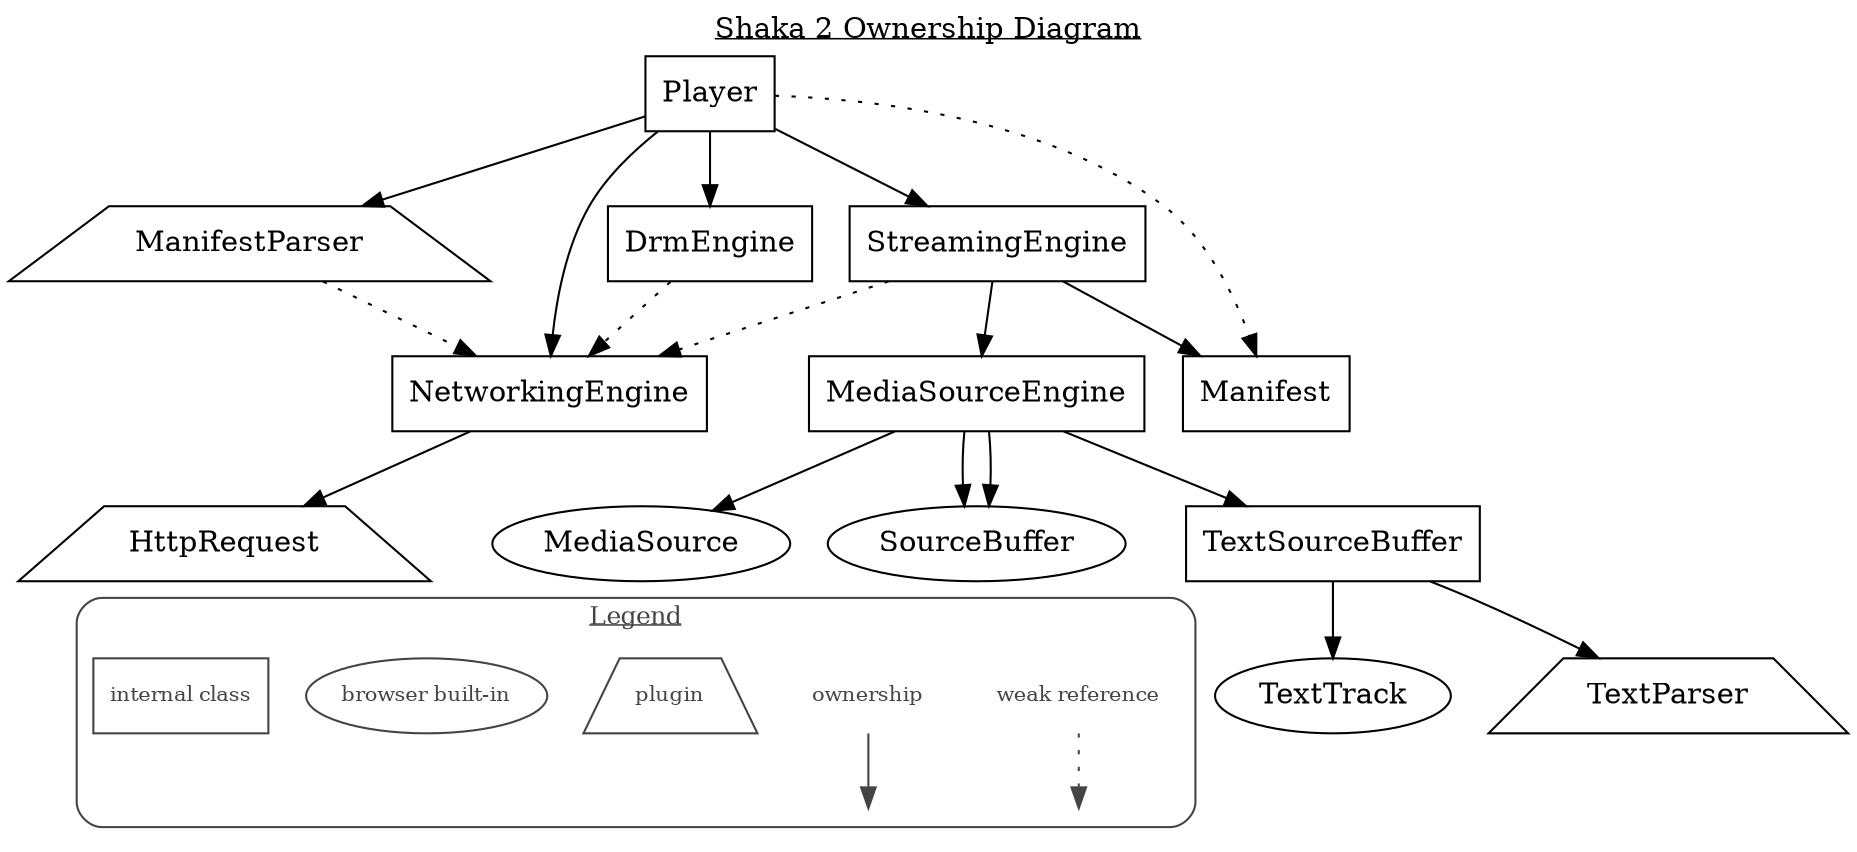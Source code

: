 digraph shaka2_ownership {
  label=<<u>Shaka 2 Ownership Diagram</u>>
  labelloc=t
  node [ shape=rectangle ]

  MediaSource [ shape=oval ]
  SourceBuffer [ shape=oval ]
  TextTrack [ shape=oval ]

  HttpRequest [ shape=trapezium ]
  ManifestParser [ shape=trapezium ]
  TextParser [ shape=trapezium ]

  Player -> NetworkingEngine
  Player -> ManifestParser
  Player -> StreamingEngine
  Player -> DrmEngine
  Player -> Manifest [ style=dotted ]

  NetworkingEngine -> HttpRequest

  ManifestParser -> NetworkingEngine [ style=dotted ]

  DrmEngine -> NetworkingEngine [ style=dotted ]

  StreamingEngine -> MediaSourceEngine
  StreamingEngine -> Manifest
  StreamingEngine -> NetworkingEngine [ style=dotted ]

  MediaSourceEngine -> MediaSource
  MediaSourceEngine -> SourceBuffer
  MediaSourceEngine -> SourceBuffer
  MediaSourceEngine -> TextSourceBuffer

  TextSourceBuffer -> TextTrack
  TextSourceBuffer -> TextParser

  subgraph cluster_legend {
    style=rounded
    color="#444444"
    label=<<u>Legend</u>>
    fontsize=12
    fontcolor="#444444"

    node [ shape=plaintext color="#444444" fontsize=10 fontcolor="#444444" ]
    edge [ color="#444444" ]

    blank1 [ label="" fixedsize=true height=0 ]
    blank2 [ label="" fixedsize=true height=0 ]
    "weak reference" -> blank2 [ style=dotted ]
    ownership -> blank1

    plugin [ shape=trapezium ]
    "browser built-in" [ shape=oval ]
    "internal class" [ shape=rectangle ]
  }

  # Hack to move the legend beneath the main graph:
  HttpRequest -> "internal class" [ style=invisible arrowhead=none ]
}
